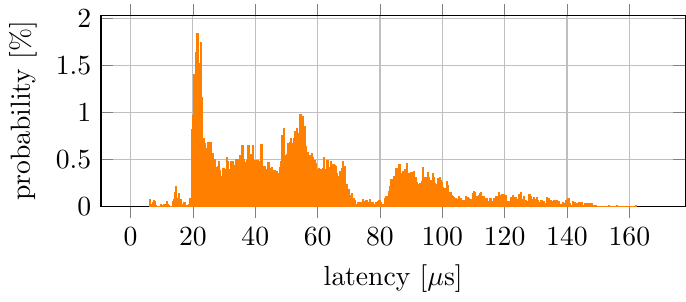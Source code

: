 \documentclass{standalone}
\usepackage{pgfplots}
\pgfplotsset{compat=newest}

\begin{document}
\begin{tikzpicture}
\begin{axis}[xlabel={latency [$\mu$s]}, ylabel={probability [\%]}, grid=both, ybar interval, ymin=0, xtick={}, scaled ticks=false, tick label style={/pgf/number format/fixed}, x tick label as interval=false, width=9cm, height=4cm ]
    \addplot[orange, fill=orange] coordinates {
        (6.134, 0.07)
        (6.513, 0.02)
        (6.892, 0.04)
        (7.271, 0.06)
        (7.65, 0.05)
        (8.029, 0.01)
        (8.408, 0)
        (8.787, 0)
        (9.166, 0)
        (9.545, 0.02)
        (9.924, 0.01)
        (10.303, 0)
        (10.682, 0.02)
        (11.061, 0.01)
        (11.44, 0.05)
        (11.819, 0.02)
        (12.198, 0.01)
        (12.577, 0)
        (12.956, 0)
        (13.335, 0.05)
        (13.714, 0.07)
        (14.093, 0.14)
        (14.472, 0.21)
        (14.852, 0.08)
        (15.231, 0.13)
        (15.61, 0.07)
        (15.989, 0.07)
        (16.368, 0.02)
        (16.747, 0.02)
        (17.126, 0.04)
        (17.505, 0.01)
        (17.884, 0.01)
        (18.263, 0.01)
        (18.642, 0.02)
        (19.021, 0.08)
        (19.4, 0.811)
        (19.779, 0.961)
        (20.158, 1.401)
        (20.537, 1.231)
        (20.916, 1.631)
        (21.295, 1.841)
        (21.674, 1.521)
        (22.053, 1.001)
        (22.432, 1.741)
        (22.811, 1.151)
        (23.19, 0.721)
        (23.569, 0.67)
        (23.948, 0.61)
        (24.327, 0.56)
        (24.706, 0.68)
        (25.085, 0.55)
        (25.464, 0.68)
        (25.843, 0.49)
        (26.222, 0.56)
        (26.601, 0.48)
        (26.98, 0.5)
        (27.359, 0.41)
        (27.738, 0.42)
        (28.117, 0.47)
        (28.496, 0.38)
        (28.875, 0.32)
        (29.254, 0.26)
        (29.633, 0.4)
        (30.012, 0.29)
        (30.391, 0.39)
        (30.77, 0.52)
        (31.149, 0.48)
        (31.529, 0.39)
        (31.908, 0.48)
        (32.287, 0.47)
        (32.666, 0.48)
        (33.045, 0.43)
        (33.424, 0.41)
        (33.803, 0.5)
        (34.182, 0.48)
        (34.561, 0.5)
        (34.94, 0.54)
        (35.319, 0.5)
        (35.698, 0.64)
        (36.077, 0.5)
        (36.456, 0.45)
        (36.835, 0.46)
        (37.214, 0.49)
        (37.593, 0.65)
        (37.972, 0.46)
        (38.351, 0.55)
        (38.73, 0.44)
        (39.109, 0.65)
        (39.488, 0.41)
        (39.867, 0.49)
        (40.246, 0.42)
        (40.625, 0.49)
        (41.004, 0.48)
        (41.383, 0.39)
        (41.762, 0.66)
        (42.141, 0.41)
        (42.52, 0.42)
        (42.899, 0.42)
        (43.278, 0.33)
        (43.657, 0.39)
        (44.036, 0.46)
        (44.415, 0.4)
        (44.794, 0.27)
        (45.173, 0.41)
        (45.552, 0.25)
        (45.931, 0.38)
        (46.31, 0.33)
        (46.689, 0.37)
        (47.068, 0.31)
        (47.447, 0.35)
        (47.826, 0.41)
        (48.206, 0.47)
        (48.585, 0.751)
        (48.964, 0.831)
        (49.343, 0.46)
        (49.722, 0.54)
        (50.101, 0.55)
        (50.48, 0.67)
        (50.859, 0.68)
        (51.238, 0.721)
        (51.617, 0.67)
        (51.996, 0.63)
        (52.375, 0.721)
        (52.754, 0.791)
        (53.133, 0.821)
        (53.512, 0.771)
        (53.891, 0.761)
        (54.27, 0.971)
        (54.649, 0.861)
        (55.028, 0.951)
        (55.407, 0.7)
        (55.786, 0.851)
        (56.165, 0.63)
        (56.544, 0.57)
        (56.923, 0.52)
        (57.302, 0.54)
        (57.681, 0.51)
        (58.06, 0.56)
        (58.439, 0.52)
        (58.818, 0.49)
        (59.197, 0.45)
        (59.576, 0.39)
        (59.955, 0.39)
        (60.334, 0.4)
        (60.713, 0.38)
        (61.092, 0.39)
        (61.471, 0.4)
        (61.85, 0.52)
        (62.229, 0.29)
        (62.608, 0.39)
        (62.987, 0.49)
        (63.366, 0.41)
        (63.745, 0.34)
        (64.124, 0.47)
        (64.503, 0.31)
        (64.883, 0.44)
        (65.262, 0.43)
        (65.641, 0.42)
        (66.02, 0.35)
        (66.399, 0.32)
        (66.778, 0.3)
        (67.157, 0.37)
        (67.536, 0.4)
        (67.915, 0.47)
        (68.294, 0.34)
        (68.673, 0.42)
        (69.052, 0.23)
        (69.431, 0.18)
        (69.81, 0.18)
        (70.189, 0.11)
        (70.568, 0.07)
        (70.947, 0.13)
        (71.326, 0.08)
        (71.705, 0.06)
        (72.084, 0.02)
        (72.463, 0.02)
        (72.842, 0.04)
        (73.221, 0.04)
        (73.6, 0.04)
        (73.979, 0.01)
        (74.358, 0.07)
        (74.737, 0.05)
        (75.116, 0.02)
        (75.495, 0.06)
        (75.874, 0.04)
        (76.253, 0.03)
        (76.632, 0.07)
        (77.011, 0.04)
        (77.39, 0.04)
        (77.769, 0.02)
        (78.148, 0.02)
        (78.527, 0.04)
        (78.906, 0.02)
        (79.285, 0.05)
        (79.664, 0.06)
        (80.043, 0.04)
        (80.422, 0.02)
        (80.801, 0.02)
        (81.18, 0.02)
        (81.56, 0.08)
        (81.939, 0.1)
        (82.318, 0.07)
        (82.697, 0.16)
        (83.076, 0.21)
        (83.455, 0.28)
        (83.834, 0.28)
        (84.213, 0.32)
        (84.592, 0.25)
        (84.971, 0.4)
        (85.35, 0.4)
        (85.729, 0.32)
        (86.108, 0.44)
        (86.487, 0.25)
        (86.866, 0.35)
        (87.245, 0.37)
        (87.624, 0.3)
        (88.003, 0.39)
        (88.382, 0.45)
        (88.761, 0.34)
        (89.14, 0.35)
        (89.519, 0.2)
        (89.898, 0.36)
        (90.277, 0.24)
        (90.656, 0.37)
        (91.035, 0.22)
        (91.414, 0.31)
        (91.793, 0.25)
        (92.172, 0.23)
        (92.551, 0.24)
        (92.93, 0.21)
        (93.309, 0.26)
        (93.688, 0.41)
        (94.067, 0.27)
        (94.446, 0.31)
        (94.825, 0.26)
        (95.204, 0.36)
        (95.583, 0.31)
        (95.962, 0.25)
        (96.341, 0.27)
        (96.72, 0.35)
        (97.099, 0.31)
        (97.478, 0.24)
        (97.857, 0.23)
        (98.237, 0.23)
        (98.616, 0.29)
        (98.995, 0.31)
        (99.374, 0.27)
        (99.753, 0.25)
        (100.132, 0.2)
        (100.511, 0.19)
        (100.89, 0.13)
        (101.269, 0.26)
        (101.648, 0.22)
        (102.027, 0.12)
        (102.406, 0.14)
        (102.785, 0.11)
        (103.164, 0.1)
        (103.543, 0.09)
        (103.922, 0.08)
        (104.301, 0.08)
        (104.68, 0.07)
        (105.059, 0.1)
        (105.438, 0.08)
        (105.817, 0.08)
        (106.196, 0.06)
        (106.575, 0.06)
        (106.954, 0.06)
        (107.333, 0.1)
        (107.712, 0.09)
        (108.091, 0.09)
        (108.47, 0.08)
        (108.849, 0.07)
        (109.228, 0.06)
        (109.607, 0.13)
        (109.986, 0.16)
        (110.365, 0.14)
        (110.744, 0.1)
        (111.123, 0.06)
        (111.502, 0.11)
        (111.881, 0.13)
        (112.26, 0.15)
        (112.639, 0.04)
        (113.018, 0.1)
        (113.397, 0.04)
        (113.776, 0.08)
        (114.155, 0.08)
        (114.534, 0.05)
        (114.914, 0.05)
        (115.293, 0.08)
        (115.672, 0.03)
        (116.051, 0.05)
        (116.43, 0.08)
        (116.809, 0.05)
        (117.188, 0.1)
        (117.567, 0.06)
        (117.946, 0.15)
        (118.325, 0.11)
        (118.704, 0.1)
        (119.083, 0.12)
        (119.462, 0.12)
        (119.841, 0.07)
        (120.22, 0.11)
        (120.599, 0.05)
        (120.978, 0.04)
        (121.357, 0.05)
        (121.736, 0.09)
        (122.115, 0.07)
        (122.494, 0.11)
        (122.873, 0.06)
        (123.252, 0.09)
        (123.631, 0.07)
        (124.01, 0.04)
        (124.389, 0.12)
        (124.768, 0.1)
        (125.147, 0.14)
        (125.526, 0.07)
        (125.905, 0.1)
        (126.284, 0.04)
        (126.663, 0.06)
        (127.042, 0.03)
        (127.421, 0.05)
        (127.8, 0.12)
        (128.179, 0.1)
        (128.558, 0.07)
        (128.937, 0.06)
        (129.316, 0.09)
        (129.695, 0.07)
        (130.074, 0.09)
        (130.453, 0.06)
        (130.832, 0.01)
        (131.211, 0.04)
        (131.591, 0.06)
        (131.97, 0.03)
        (132.349, 0.05)
        (132.728, 0.03)
        (133.107, 0.03)
        (133.486, 0.09)
        (133.865, 0.08)
        (134.244, 0.03)
        (134.623, 0.06)
        (135.002, 0.05)
        (135.381, 0.03)
        (135.76, 0.06)
        (136.139, 0.02)
        (136.518, 0.06)
        (136.897, 0.03)
        (137.276, 0.05)
        (137.655, 0)
        (138.034, 0.02)
        (138.413, 0.04)
        (138.792, 0.01)
        (139.171, 0.03)
        (139.55, 0.06)
        (139.929, 0.02)
        (140.308, 0.08)
        (140.687, 0.03)
        (141.066, 0.01)
        (141.445, 0.01)
        (141.824, 0.05)
        (142.203, 0.04)
        (142.582, 0.02)
        (142.961, 0.03)
        (143.34, 0.02)
        (143.719, 0.04)
        (144.098, 0.02)
        (144.477, 0.04)
        (144.856, 0.01)
        (145.235, 0)
        (145.614, 0.03)
        (145.993, 0)
        (146.372, 0.03)
        (146.751, 0.03)
        (147.13, 0.03)
        (147.509, 0.03)
        (147.888, 0.03)
        (148.268, 0)
        (148.647, 0.01)
        (149.026, 0.01)
        (149.405, 0)
        (149.784, 0)
        (150.163, 0)
        (150.542, 0)
        (150.921, 0)
        (151.3, 0)
        (151.679, 0)
        (152.058, 0)
        (152.437, 0)
        (152.816, 0)
        (153.195, 0.01)
        (153.574, 0)
        (153.953, 0)
        (154.332, 0)
        (154.711, 0)
        (155.09, 0)
        (155.469, 0)
        (155.848, 0.01)
        (156.227, 0)
        (156.606, 0)
        (156.985, 0)
        (157.364, 0)
        (157.743, 0)
        (158.122, 0)
        (158.501, 0)
        (158.88, 0)
        (159.259, 0)
        (159.638, 0)
        (160.017, 0)
        (160.396, 0)
        (160.775, 0)
        (161.154, 0)
        (161.533, 0)
        (161.912, 0.01)
        (162.291, 0)
    };
\end{axis}
\end{tikzpicture}
\end{document}
